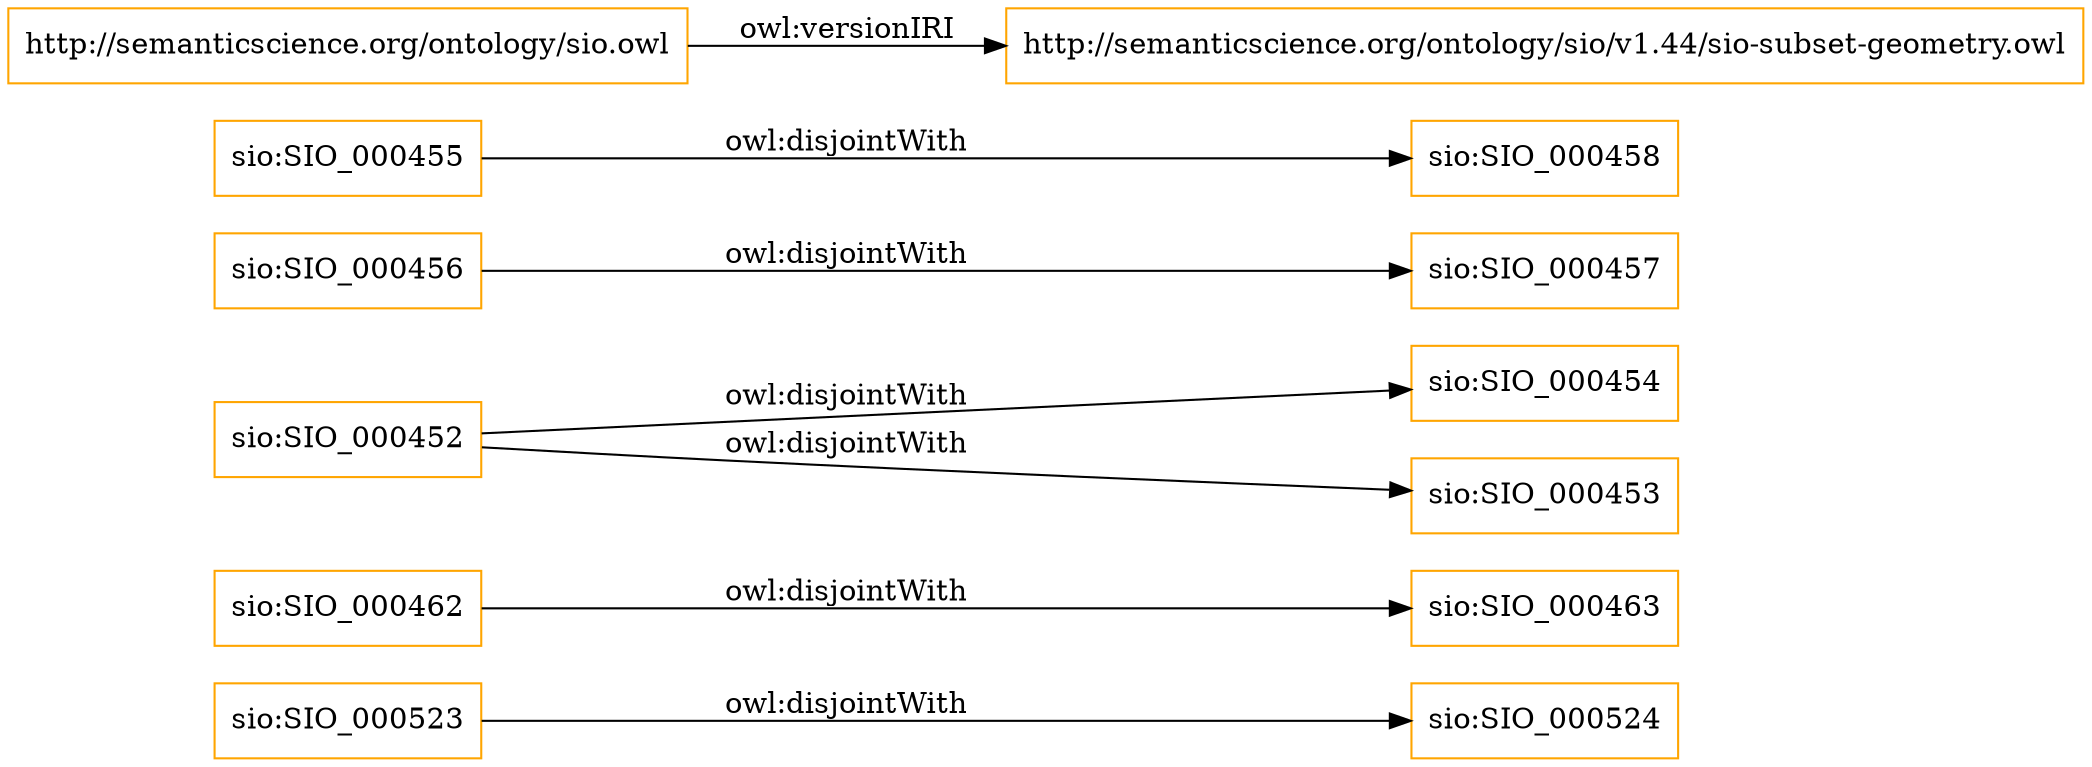 digraph ar2dtool_diagram { 
rankdir=LR;
size="1501"
node [shape = rectangle, color="orange"]; "sio:SIO_000523" "sio:SIO_000462" "sio:SIO_000452" "sio:SIO_000457" "sio:SIO_000463" "sio:SIO_000455" "sio:SIO_000456" "sio:SIO_000524" "sio:SIO_000454" "sio:SIO_000458" "sio:SIO_000453" ; /*classes style*/
	"http://semanticscience.org/ontology/sio.owl" -> "http://semanticscience.org/ontology/sio/v1.44/sio-subset-geometry.owl" [ label = "owl:versionIRI" ];
	"sio:SIO_000452" -> "sio:SIO_000453" [ label = "owl:disjointWith" ];
	"sio:SIO_000452" -> "sio:SIO_000454" [ label = "owl:disjointWith" ];
	"sio:SIO_000455" -> "sio:SIO_000458" [ label = "owl:disjointWith" ];
	"sio:SIO_000523" -> "sio:SIO_000524" [ label = "owl:disjointWith" ];
	"sio:SIO_000462" -> "sio:SIO_000463" [ label = "owl:disjointWith" ];
	"sio:SIO_000456" -> "sio:SIO_000457" [ label = "owl:disjointWith" ];

}
